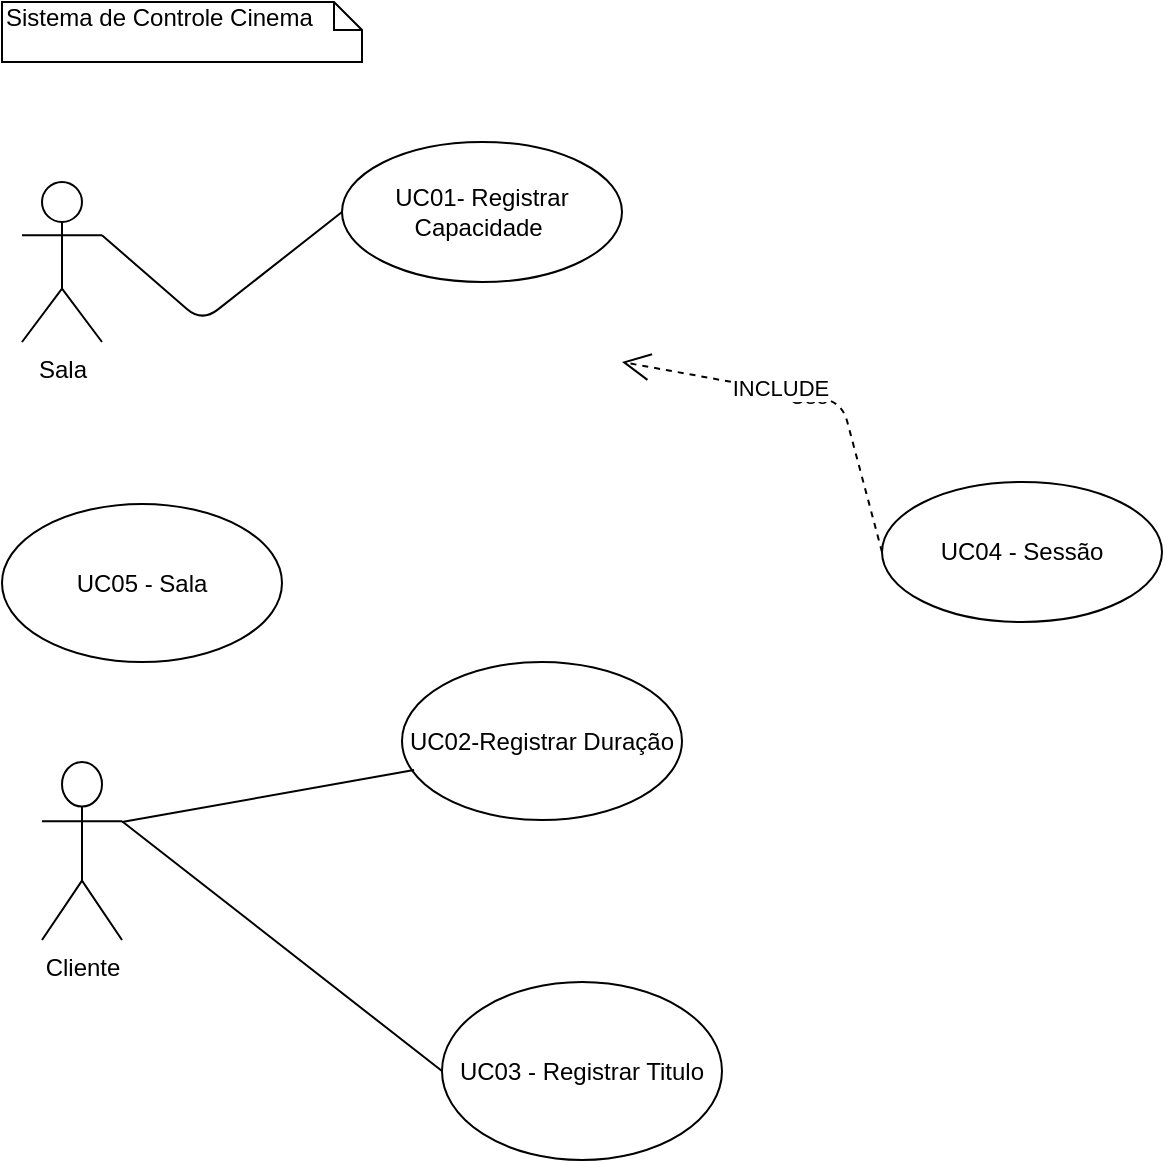 <mxfile version="13.7.5" type="github">
  <diagram id="iZ13WWzOM42jIiZ31XiR" name="Page-1">
    <mxGraphModel dx="1140" dy="450" grid="1" gridSize="10" guides="1" tooltips="1" connect="1" arrows="1" fold="1" page="1" pageScale="1" pageWidth="827" pageHeight="1169" math="0" shadow="0">
      <root>
        <mxCell id="0" />
        <mxCell id="1" parent="0" />
        <mxCell id="DB1VgfqAPme7LdIuWddD-1" value="Sala" style="shape=umlActor;verticalLabelPosition=bottom;verticalAlign=top;html=1;outlineConnect=0;" vertex="1" parent="1">
          <mxGeometry x="20" y="120" width="40" height="80" as="geometry" />
        </mxCell>
        <mxCell id="DB1VgfqAPme7LdIuWddD-10" value="UC01- Registrar Capacidade&amp;nbsp;" style="ellipse;whiteSpace=wrap;html=1;" vertex="1" parent="1">
          <mxGeometry x="180" y="100" width="140" height="70" as="geometry" />
        </mxCell>
        <mxCell id="DB1VgfqAPme7LdIuWddD-13" value="" style="endArrow=none;html=1;entryX=0;entryY=0.5;entryDx=0;entryDy=0;exitX=1;exitY=0.333;exitDx=0;exitDy=0;exitPerimeter=0;" edge="1" parent="1" source="DB1VgfqAPme7LdIuWddD-1" target="DB1VgfqAPme7LdIuWddD-10">
          <mxGeometry width="50" height="50" relative="1" as="geometry">
            <mxPoint x="50" y="170" as="sourcePoint" />
            <mxPoint x="160" y="210" as="targetPoint" />
            <Array as="points">
              <mxPoint x="110" y="190" />
            </Array>
          </mxGeometry>
        </mxCell>
        <mxCell id="DB1VgfqAPme7LdIuWddD-16" value="&lt;span style=&quot;text-align: center&quot;&gt;Sistema de Controle Cinema&lt;/span&gt;" style="shape=note;whiteSpace=wrap;html=1;size=14;verticalAlign=top;align=left;spacingTop=-6;" vertex="1" parent="1">
          <mxGeometry x="10" y="30" width="180" height="30" as="geometry" />
        </mxCell>
        <mxCell id="DB1VgfqAPme7LdIuWddD-17" value="UC02-Registrar Duração" style="ellipse;whiteSpace=wrap;html=1;" vertex="1" parent="1">
          <mxGeometry x="210" y="360" width="140" height="79" as="geometry" />
        </mxCell>
        <mxCell id="DB1VgfqAPme7LdIuWddD-18" value="UC03 - Registrar Titulo" style="ellipse;whiteSpace=wrap;html=1;" vertex="1" parent="1">
          <mxGeometry x="230" y="520" width="140" height="89" as="geometry" />
        </mxCell>
        <mxCell id="DB1VgfqAPme7LdIuWddD-20" value="Cliente" style="shape=umlActor;verticalLabelPosition=bottom;verticalAlign=top;html=1;outlineConnect=0;" vertex="1" parent="1">
          <mxGeometry x="30" y="410" width="40" height="89" as="geometry" />
        </mxCell>
        <mxCell id="DB1VgfqAPme7LdIuWddD-25" value="" style="endArrow=none;html=1;entryX=0.043;entryY=0.684;entryDx=0;entryDy=0;entryPerimeter=0;" edge="1" parent="1" target="DB1VgfqAPme7LdIuWddD-17">
          <mxGeometry width="50" height="50" relative="1" as="geometry">
            <mxPoint x="70" y="440" as="sourcePoint" />
            <mxPoint x="190" y="345" as="targetPoint" />
          </mxGeometry>
        </mxCell>
        <mxCell id="DB1VgfqAPme7LdIuWddD-26" value="" style="endArrow=none;html=1;entryX=0;entryY=0.5;entryDx=0;entryDy=0;exitX=1;exitY=0.333;exitDx=0;exitDy=0;exitPerimeter=0;" edge="1" parent="1" source="DB1VgfqAPme7LdIuWddD-20" target="DB1VgfqAPme7LdIuWddD-18">
          <mxGeometry width="50" height="50" relative="1" as="geometry">
            <mxPoint x="80" y="457.5" as="sourcePoint" />
            <mxPoint x="200" y="502.5" as="targetPoint" />
          </mxGeometry>
        </mxCell>
        <mxCell id="DB1VgfqAPme7LdIuWddD-30" value="UC04 - Sessão" style="ellipse;whiteSpace=wrap;html=1;" vertex="1" parent="1">
          <mxGeometry x="450" y="270" width="140" height="70" as="geometry" />
        </mxCell>
        <mxCell id="DB1VgfqAPme7LdIuWddD-38" value="Use" style="endArrow=open;endSize=12;dashed=1;html=1;exitX=0;exitY=0.5;exitDx=0;exitDy=0;" edge="1" parent="1" source="DB1VgfqAPme7LdIuWddD-30">
          <mxGeometry width="160" relative="1" as="geometry">
            <mxPoint x="470" y="240" as="sourcePoint" />
            <mxPoint x="320" y="210" as="targetPoint" />
            <Array as="points">
              <mxPoint x="430" y="230" />
            </Array>
          </mxGeometry>
        </mxCell>
        <mxCell id="DB1VgfqAPme7LdIuWddD-39" value="INCLUDE" style="edgeLabel;html=1;align=center;verticalAlign=middle;resizable=0;points=[];" vertex="1" connectable="0" parent="DB1VgfqAPme7LdIuWddD-38">
          <mxGeometry x="0.163" y="-1" relative="1" as="geometry">
            <mxPoint as="offset" />
          </mxGeometry>
        </mxCell>
        <mxCell id="DB1VgfqAPme7LdIuWddD-43" value="UC05 - Sala" style="ellipse;whiteSpace=wrap;html=1;" vertex="1" parent="1">
          <mxGeometry x="10" y="281" width="140" height="79" as="geometry" />
        </mxCell>
      </root>
    </mxGraphModel>
  </diagram>
</mxfile>
